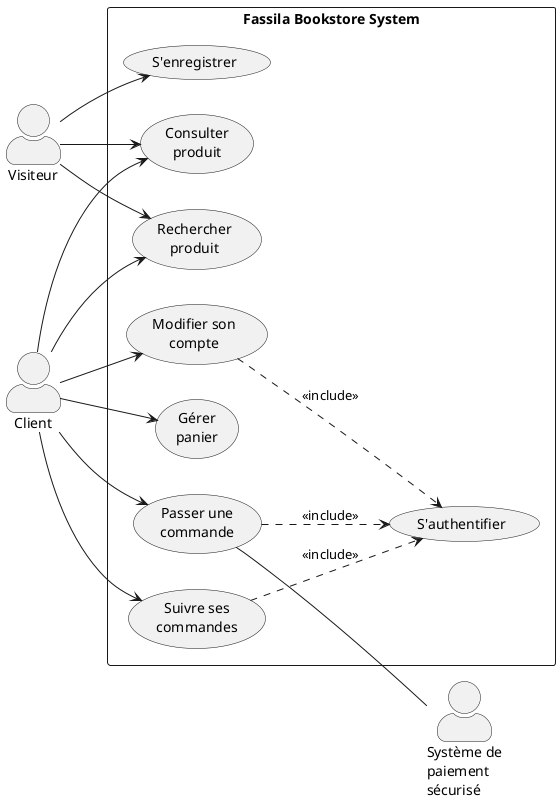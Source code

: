 @startuml "Les cas du visiteur et du client"

left to right direction
skinparam ActorStyle awesome

actor "Visiteur" as visitor
actor "Client" as client
actor "Système de\npaiement\nsécurisé" as payment

rectangle "Fassila Bookstore System" {
    usecase "S'enregistrer" as register
    usecase "Consulter\nproduit" as view_product
    usecase "Rechercher\nproduit" as search_product
    usecase "Gérer\npanier" as manage_cart
    usecase "Passer une\ncommande" as place_order
    usecase "Suivre ses\ncommandes" as track_orders
    usecase "Modifier son\ncompte" as modify_account
    usecase "S'authentifier" as auth
}

' Visitor associations
visitor --> register
visitor --> view_product
visitor --> search_product

' Client associations
client --> view_product
client --> search_product
client --> manage_cart
client --> place_order
client --> track_orders
client --> modify_account

' Payment system association
place_order -- payment

' Include relationships
place_order ..> auth : <<include>>
track_orders ..> auth : <<include>>
modify_account ..> auth : <<include>>

@enduml

